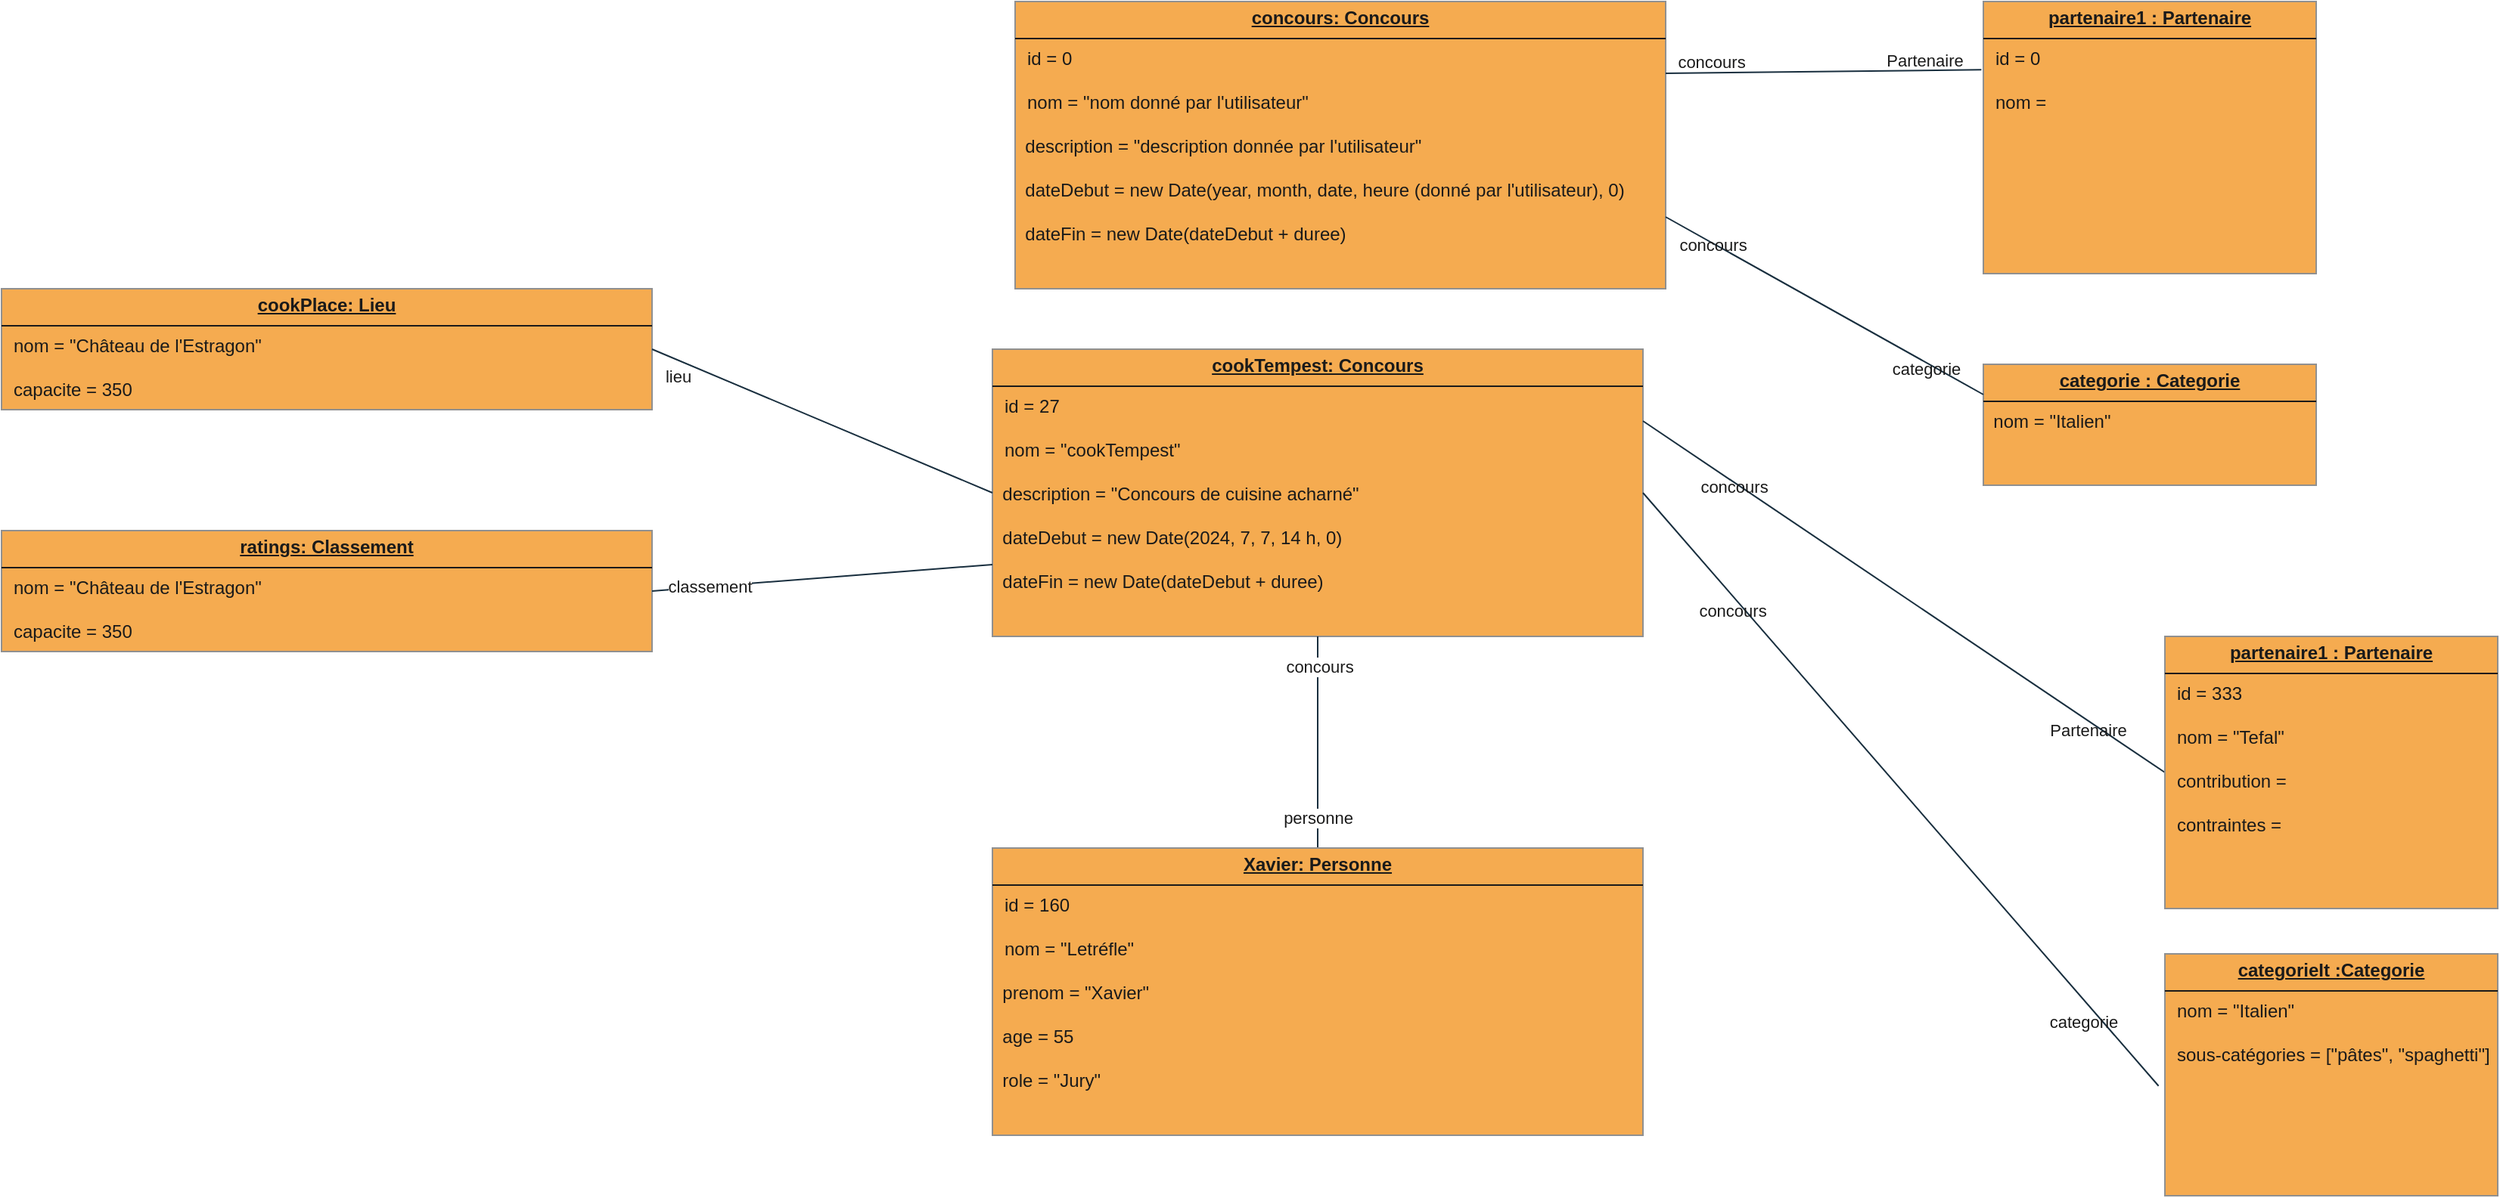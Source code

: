 <mxfile version="24.4.13" type="github">
  <diagram name="Page-1" id="CkdtYTVWs0D_aoovY7cm">
    <mxGraphModel dx="2412" dy="1854" grid="1" gridSize="10" guides="1" tooltips="1" connect="1" arrows="1" fold="1" page="1" pageScale="1" pageWidth="850" pageHeight="1100" math="0" shadow="0">
      <root>
        <mxCell id="0" />
        <mxCell id="1" parent="0" />
        <mxCell id="0bxhLpbx-PE3LNM0eR6W-1" value="&lt;p style=&quot;margin:0px;margin-top:4px;text-align:center;text-decoration:underline;&quot;&gt;&lt;b&gt;cookTempest: Concours&lt;br&gt;&lt;/b&gt;&lt;/p&gt;&lt;hr size=&quot;1&quot; style=&quot;border-style:solid;&quot;&gt;&lt;p style=&quot;margin:0px;margin-left:8px;&quot;&gt;id = 27&lt;/p&gt;&lt;p style=&quot;margin:0px;margin-left:8px;&quot;&gt;&lt;br&gt;&lt;/p&gt;&lt;p style=&quot;margin:0px;margin-left:8px;&quot;&gt;nom = &quot;cookTempest&quot;&lt;/p&gt;&lt;p style=&quot;margin:0px;margin-left:8px;&quot;&gt;&lt;br&gt;&lt;/p&gt;&lt;div&gt;&amp;nbsp; description = &quot;Concours de cuisine acharné&quot;&lt;/div&gt;&lt;div&gt;&lt;br&gt;&lt;/div&gt;&lt;div&gt;&amp;nbsp; dateDebut = new Date(2024, 7, 7, 14 h, 0)&lt;/div&gt;&lt;div&gt;&lt;br&gt;&lt;/div&gt;&lt;div&gt;&amp;nbsp; dateFin = new Date(dateDebut + duree)&lt;/div&gt;" style="verticalAlign=top;align=left;overflow=fill;html=1;whiteSpace=wrap;labelBackgroundColor=none;fillColor=#F5AB50;strokeColor=#909090;fontColor=#1A1A1A;" vertex="1" parent="1">
          <mxGeometry x="-5" y="-860" width="430" height="190" as="geometry" />
        </mxCell>
        <mxCell id="d4wZj_8_hUFDJzm03jYd-7" value="&lt;p style=&quot;margin:0px;margin-top:4px;text-align:center;text-decoration:underline;&quot;&gt;&lt;b&gt;concours: Concours&lt;br&gt;&lt;/b&gt;&lt;/p&gt;&lt;hr size=&quot;1&quot; style=&quot;border-style:solid;&quot;&gt;&lt;p style=&quot;margin:0px;margin-left:8px;&quot;&gt;id = 0&lt;/p&gt;&lt;p style=&quot;margin:0px;margin-left:8px;&quot;&gt;&lt;br&gt;&lt;/p&gt;&lt;p style=&quot;margin:0px;margin-left:8px;&quot;&gt;nom = &quot;nom donné par l&#39;utilisateur&quot;&lt;/p&gt;&lt;p style=&quot;margin:0px;margin-left:8px;&quot;&gt;&lt;br&gt;&lt;/p&gt;&lt;div&gt;&amp;nbsp; description = &quot;description donnée par l&#39;utilisateur&quot;&lt;/div&gt;&lt;div&gt;&lt;br&gt;&lt;/div&gt;&lt;div&gt;&amp;nbsp; dateDebut = new Date(year, month, date, heure (donné par l&#39;utilisateur), 0)&lt;/div&gt;&lt;div&gt;&lt;br&gt;&lt;/div&gt;&lt;div&gt;&amp;nbsp; dateFin = new Date(dateDebut + duree)&lt;/div&gt;" style="verticalAlign=top;align=left;overflow=fill;html=1;whiteSpace=wrap;labelBackgroundColor=none;fillColor=#F5AB50;strokeColor=#909090;fontColor=#1A1A1A;" parent="1" vertex="1">
          <mxGeometry x="10" y="-1090" width="430" height="190" as="geometry" />
        </mxCell>
        <mxCell id="d4wZj_8_hUFDJzm03jYd-10" value="" style="endArrow=none;html=1;rounded=0;entryX=-0.006;entryY=0.251;entryDx=0;entryDy=0;exitX=1;exitY=0.25;exitDx=0;exitDy=0;entryPerimeter=0;labelBackgroundColor=none;strokeColor=#182E3E;fontColor=default;" parent="1" source="d4wZj_8_hUFDJzm03jYd-7" target="d4wZj_8_hUFDJzm03jYd-14" edge="1">
          <mxGeometry width="50" height="50" relative="1" as="geometry">
            <mxPoint x="490" y="-930" as="sourcePoint" />
            <mxPoint x="690" y="-1042.5" as="targetPoint" />
          </mxGeometry>
        </mxCell>
        <mxCell id="d4wZj_8_hUFDJzm03jYd-12" value="&lt;div&gt;Partenaire&lt;/div&gt;" style="edgeLabel;html=1;align=center;verticalAlign=middle;resizable=0;points=[];labelBackgroundColor=none;fontColor=#1A1A1A;" parent="d4wZj_8_hUFDJzm03jYd-10" vertex="1" connectable="0">
          <mxGeometry x="0.82" y="-1" relative="1" as="geometry">
            <mxPoint x="-19" y="-8" as="offset" />
          </mxGeometry>
        </mxCell>
        <mxCell id="d4wZj_8_hUFDJzm03jYd-13" value="&lt;div&gt;concours&lt;/div&gt;" style="edgeLabel;html=1;align=center;verticalAlign=middle;resizable=0;points=[];labelBackgroundColor=none;fontColor=#1A1A1A;" parent="d4wZj_8_hUFDJzm03jYd-10" vertex="1" connectable="0">
          <mxGeometry x="-0.567" relative="1" as="geometry">
            <mxPoint x="-15" y="-7" as="offset" />
          </mxGeometry>
        </mxCell>
        <mxCell id="d4wZj_8_hUFDJzm03jYd-14" value="&lt;p style=&quot;margin:0px;margin-top:4px;text-align:center;text-decoration:underline;&quot;&gt;&lt;b&gt;partenaire1 : Partenaire &lt;/b&gt;&lt;/p&gt;&lt;hr size=&quot;1&quot; style=&quot;border-style:solid;&quot;&gt;&lt;p style=&quot;margin:0px;margin-left:8px;&quot;&gt;id = 0&lt;/p&gt;&lt;p style=&quot;margin:0px;margin-left:8px;&quot;&gt;&lt;br&gt;&lt;/p&gt;&lt;p style=&quot;margin:0px;margin-left:8px;&quot;&gt;nom = &lt;br&gt;&lt;/p&gt;" style="verticalAlign=top;align=left;overflow=fill;html=1;whiteSpace=wrap;labelBackgroundColor=none;fillColor=#F5AB50;strokeColor=#909090;fontColor=#1A1A1A;" parent="1" vertex="1">
          <mxGeometry x="650" y="-1090" width="220" height="180" as="geometry" />
        </mxCell>
        <mxCell id="d4wZj_8_hUFDJzm03jYd-16" value="&lt;p style=&quot;margin:0px;margin-top:4px;text-align:center;text-decoration:underline;&quot;&gt;&lt;b&gt;categorie : Categorie &lt;/b&gt;&lt;/p&gt;&lt;hr size=&quot;1&quot; style=&quot;border-style:solid;&quot;&gt;&amp;nbsp; nom = &quot;Italien&quot;" style="verticalAlign=top;align=left;overflow=fill;html=1;whiteSpace=wrap;labelBackgroundColor=none;fillColor=#F5AB50;strokeColor=#909090;fontColor=#1A1A1A;" parent="1" vertex="1">
          <mxGeometry x="650" y="-850" width="220" height="80" as="geometry" />
        </mxCell>
        <mxCell id="d4wZj_8_hUFDJzm03jYd-17" value="" style="endArrow=none;html=1;rounded=0;entryX=0;entryY=0.25;entryDx=0;entryDy=0;exitX=1;exitY=0.75;exitDx=0;exitDy=0;labelBackgroundColor=none;strokeColor=#182E3E;fontColor=default;" parent="1" source="d4wZj_8_hUFDJzm03jYd-7" target="d4wZj_8_hUFDJzm03jYd-16" edge="1">
          <mxGeometry width="50" height="50" relative="1" as="geometry">
            <mxPoint x="450" y="-890" as="sourcePoint" />
            <mxPoint x="657" y="-890" as="targetPoint" />
          </mxGeometry>
        </mxCell>
        <mxCell id="d4wZj_8_hUFDJzm03jYd-18" value="categorie" style="edgeLabel;html=1;align=center;verticalAlign=middle;resizable=0;points=[];labelBackgroundColor=none;fontColor=#1A1A1A;" parent="d4wZj_8_hUFDJzm03jYd-17" vertex="1" connectable="0">
          <mxGeometry x="0.82" y="-1" relative="1" as="geometry">
            <mxPoint x="-19" y="-8" as="offset" />
          </mxGeometry>
        </mxCell>
        <mxCell id="d4wZj_8_hUFDJzm03jYd-19" value="&lt;div&gt;concours&lt;/div&gt;" style="edgeLabel;html=1;align=center;verticalAlign=middle;resizable=0;points=[];labelBackgroundColor=none;fontColor=#1A1A1A;" parent="d4wZj_8_hUFDJzm03jYd-17" vertex="1" connectable="0">
          <mxGeometry x="-0.567" relative="1" as="geometry">
            <mxPoint x="-15" y="-7" as="offset" />
          </mxGeometry>
        </mxCell>
        <mxCell id="0bxhLpbx-PE3LNM0eR6W-2" value="" style="endArrow=none;html=1;rounded=0;exitX=1;exitY=0.5;exitDx=0;exitDy=0;entryX=-0.019;entryY=0.546;entryDx=0;entryDy=0;entryPerimeter=0;labelBackgroundColor=none;strokeColor=#182E3E;fontColor=default;" edge="1" parent="1" source="0bxhLpbx-PE3LNM0eR6W-1" target="0bxhLpbx-PE3LNM0eR6W-5">
          <mxGeometry width="50" height="50" relative="1" as="geometry">
            <mxPoint x="470" y="-620" as="sourcePoint" />
            <mxPoint x="820" y="-510" as="targetPoint" />
          </mxGeometry>
        </mxCell>
        <mxCell id="0bxhLpbx-PE3LNM0eR6W-3" value="categorie" style="edgeLabel;html=1;align=center;verticalAlign=middle;resizable=0;points=[];labelBackgroundColor=none;fontColor=#1A1A1A;" vertex="1" connectable="0" parent="0bxhLpbx-PE3LNM0eR6W-2">
          <mxGeometry x="0.82" y="-1" relative="1" as="geometry">
            <mxPoint x="-19" y="-8" as="offset" />
          </mxGeometry>
        </mxCell>
        <mxCell id="0bxhLpbx-PE3LNM0eR6W-4" value="&lt;div&gt;concours&lt;/div&gt;" style="edgeLabel;html=1;align=center;verticalAlign=middle;resizable=0;points=[];labelBackgroundColor=none;fontColor=#1A1A1A;" vertex="1" connectable="0" parent="0bxhLpbx-PE3LNM0eR6W-2">
          <mxGeometry x="-0.567" relative="1" as="geometry">
            <mxPoint x="-15" y="-7" as="offset" />
          </mxGeometry>
        </mxCell>
        <mxCell id="0bxhLpbx-PE3LNM0eR6W-5" value="&lt;p style=&quot;margin:0px;margin-top:4px;text-align:center;text-decoration:underline;&quot;&gt;&lt;b&gt;categorieIt :Categorie&lt;/b&gt;&lt;/p&gt;&lt;hr size=&quot;1&quot; style=&quot;border-style:solid;&quot;&gt;&lt;p style=&quot;margin:0px;margin-left:8px;&quot;&gt;&lt;span style=&quot;background-color: initial;&quot;&gt;nom = &quot;Italien&quot;&lt;/span&gt;&lt;br&gt;&lt;/p&gt;&lt;p style=&quot;margin:0px;margin-left:8px;&quot;&gt;&lt;span style=&quot;background-color: initial;&quot;&gt;&lt;br&gt;&lt;/span&gt;&lt;/p&gt;&lt;p style=&quot;margin:0px;margin-left:8px;&quot;&gt;&lt;span style=&quot;background-color: initial;&quot;&gt;sous-catégories = [&quot;pâtes&quot;, &quot;spaghetti&quot;]&lt;/span&gt;&lt;/p&gt;" style="verticalAlign=top;align=left;overflow=fill;html=1;whiteSpace=wrap;labelBackgroundColor=none;fillColor=#F5AB50;strokeColor=#909090;fontColor=#1A1A1A;" vertex="1" parent="1">
          <mxGeometry x="770" y="-460" width="220" height="160" as="geometry" />
        </mxCell>
        <mxCell id="0bxhLpbx-PE3LNM0eR6W-6" value="" style="endArrow=none;html=1;rounded=0;exitX=1;exitY=0.25;exitDx=0;exitDy=0;entryX=0;entryY=0.5;entryDx=0;entryDy=0;labelBackgroundColor=none;strokeColor=#182E3E;fontColor=default;" edge="1" parent="1" source="0bxhLpbx-PE3LNM0eR6W-1" target="0bxhLpbx-PE3LNM0eR6W-9">
          <mxGeometry width="50" height="50" relative="1" as="geometry">
            <mxPoint x="470" y="-657" as="sourcePoint" />
            <mxPoint x="700" y="-672" as="targetPoint" />
          </mxGeometry>
        </mxCell>
        <mxCell id="0bxhLpbx-PE3LNM0eR6W-7" value="&lt;div&gt;Partenaire&lt;/div&gt;" style="edgeLabel;html=1;align=center;verticalAlign=middle;resizable=0;points=[];labelBackgroundColor=none;fontColor=#1A1A1A;" vertex="1" connectable="0" parent="0bxhLpbx-PE3LNM0eR6W-6">
          <mxGeometry x="0.82" y="-1" relative="1" as="geometry">
            <mxPoint x="-20" y="-8" as="offset" />
          </mxGeometry>
        </mxCell>
        <mxCell id="0bxhLpbx-PE3LNM0eR6W-8" value="&lt;div&gt;concours&lt;/div&gt;" style="edgeLabel;html=1;align=center;verticalAlign=middle;resizable=0;points=[];labelBackgroundColor=none;fontColor=#1A1A1A;" vertex="1" connectable="0" parent="0bxhLpbx-PE3LNM0eR6W-6">
          <mxGeometry x="-0.567" relative="1" as="geometry">
            <mxPoint x="-15" y="-7" as="offset" />
          </mxGeometry>
        </mxCell>
        <mxCell id="0bxhLpbx-PE3LNM0eR6W-9" value="&lt;p style=&quot;margin:0px;margin-top:4px;text-align:center;text-decoration:underline;&quot;&gt;&lt;b&gt;partenaire1 : Partenaire &lt;/b&gt;&lt;/p&gt;&lt;hr size=&quot;1&quot; style=&quot;border-style:solid;&quot;&gt;&lt;p style=&quot;margin:0px;margin-left:8px;&quot;&gt;id = 333&lt;/p&gt;&lt;p style=&quot;margin:0px;margin-left:8px;&quot;&gt;&lt;br&gt;&lt;/p&gt;&lt;p style=&quot;margin:0px;margin-left:8px;&quot;&gt;nom = &quot;Tefal&quot;&lt;br&gt;&lt;/p&gt;&lt;p style=&quot;margin:0px;margin-left:8px;&quot;&gt;&lt;br&gt;&lt;/p&gt;&lt;p style=&quot;margin:0px;margin-left:8px;&quot;&gt;contribution =&amp;nbsp;&lt;/p&gt;&lt;p style=&quot;margin:0px;margin-left:8px;&quot;&gt;&lt;br&gt;&lt;/p&gt;&lt;p style=&quot;margin:0px;margin-left:8px;&quot;&gt;contraintes =&amp;nbsp;&lt;/p&gt;" style="verticalAlign=top;align=left;overflow=fill;html=1;whiteSpace=wrap;labelBackgroundColor=none;fillColor=#F5AB50;strokeColor=#909090;fontColor=#1A1A1A;" vertex="1" parent="1">
          <mxGeometry x="770" y="-670" width="220" height="180" as="geometry" />
        </mxCell>
        <mxCell id="0bxhLpbx-PE3LNM0eR6W-11" value="" style="endArrow=none;html=1;rounded=0;exitX=0.5;exitY=1;exitDx=0;exitDy=0;labelBackgroundColor=none;strokeColor=#182E3E;fontColor=default;entryX=0.5;entryY=0;entryDx=0;entryDy=0;" edge="1" parent="1" source="0bxhLpbx-PE3LNM0eR6W-1" target="0bxhLpbx-PE3LNM0eR6W-19">
          <mxGeometry width="50" height="50" relative="1" as="geometry">
            <mxPoint x="480" y="-410" as="sourcePoint" />
            <mxPoint x="210" y="-270" as="targetPoint" />
          </mxGeometry>
        </mxCell>
        <mxCell id="0bxhLpbx-PE3LNM0eR6W-20" value="concours" style="edgeLabel;html=1;align=center;verticalAlign=middle;resizable=0;points=[];strokeColor=#909090;fontColor=#1A1A1A;fillColor=#F5AB50;" vertex="1" connectable="0" parent="0bxhLpbx-PE3LNM0eR6W-11">
          <mxGeometry x="-0.717" y="1" relative="1" as="geometry">
            <mxPoint as="offset" />
          </mxGeometry>
        </mxCell>
        <mxCell id="0bxhLpbx-PE3LNM0eR6W-21" value="personne" style="edgeLabel;html=1;align=center;verticalAlign=middle;resizable=0;points=[];strokeColor=#909090;fontColor=#1A1A1A;fillColor=#F5AB50;" vertex="1" connectable="0" parent="0bxhLpbx-PE3LNM0eR6W-11">
          <mxGeometry x="0.569" relative="1" as="geometry">
            <mxPoint y="10" as="offset" />
          </mxGeometry>
        </mxCell>
        <mxCell id="0bxhLpbx-PE3LNM0eR6W-19" value="&lt;p style=&quot;margin:0px;margin-top:4px;text-align:center;text-decoration:underline;&quot;&gt;&lt;b&gt;Xavier: Personne&lt;br&gt;&lt;/b&gt;&lt;/p&gt;&lt;hr size=&quot;1&quot; style=&quot;border-style:solid;&quot;&gt;&lt;p style=&quot;margin:0px;margin-left:8px;&quot;&gt;id = 160&lt;/p&gt;&lt;p style=&quot;margin:0px;margin-left:8px;&quot;&gt;&lt;br&gt;&lt;/p&gt;&lt;p style=&quot;margin:0px;margin-left:8px;&quot;&gt;nom = &quot;Letréfle&quot;&lt;/p&gt;&lt;p style=&quot;margin:0px;margin-left:8px;&quot;&gt;&lt;br&gt;&lt;/p&gt;&lt;div&gt;&amp;nbsp; prenom = &quot;Xavier&quot;&lt;/div&gt;&lt;div&gt;&lt;br&gt;&lt;/div&gt;&lt;div&gt;&amp;nbsp; age = 55&lt;/div&gt;&lt;div&gt;&lt;br&gt;&lt;/div&gt;&lt;div&gt;&amp;nbsp; role = &quot;Jury&quot;&lt;/div&gt;" style="verticalAlign=top;align=left;overflow=fill;html=1;whiteSpace=wrap;labelBackgroundColor=none;fillColor=#F5AB50;strokeColor=#909090;fontColor=#1A1A1A;" vertex="1" parent="1">
          <mxGeometry x="-5" y="-530" width="430" height="190" as="geometry" />
        </mxCell>
        <mxCell id="0bxhLpbx-PE3LNM0eR6W-23" value="&lt;p style=&quot;margin:0px;margin-top:4px;text-align:center;text-decoration:underline;&quot;&gt;&lt;b&gt;cookPlace: Lieu&lt;br&gt;&lt;/b&gt;&lt;/p&gt;&lt;hr size=&quot;1&quot; style=&quot;border-style:solid;&quot;&gt;&lt;p style=&quot;margin:0px;margin-left:8px;&quot;&gt;nom = &quot;Château de l&#39;Estragon&quot;&amp;nbsp;&lt;/p&gt;&lt;p style=&quot;margin:0px;margin-left:8px;&quot;&gt;&lt;br&gt;&lt;/p&gt;&lt;p style=&quot;margin:0px;margin-left:8px;&quot;&gt;capacite = 350&lt;/p&gt;" style="verticalAlign=top;align=left;overflow=fill;html=1;whiteSpace=wrap;labelBackgroundColor=none;fillColor=#F5AB50;strokeColor=#909090;fontColor=#1A1A1A;" vertex="1" parent="1">
          <mxGeometry x="-660" y="-900" width="430" height="80" as="geometry" />
        </mxCell>
        <mxCell id="0bxhLpbx-PE3LNM0eR6W-86" value="&lt;p style=&quot;margin:0px;margin-top:4px;text-align:center;text-decoration:underline;&quot;&gt;&lt;b&gt;ratings: Classement&lt;br&gt;&lt;/b&gt;&lt;/p&gt;&lt;hr size=&quot;1&quot; style=&quot;border-style:solid;&quot;&gt;&lt;p style=&quot;margin:0px;margin-left:8px;&quot;&gt;nom = &quot;Château de l&#39;Estragon&quot;&amp;nbsp;&lt;/p&gt;&lt;p style=&quot;margin:0px;margin-left:8px;&quot;&gt;&lt;br&gt;&lt;/p&gt;&lt;p style=&quot;margin:0px;margin-left:8px;&quot;&gt;capacite = 350&lt;/p&gt;" style="verticalAlign=top;align=left;overflow=fill;html=1;whiteSpace=wrap;labelBackgroundColor=none;fillColor=#F5AB50;strokeColor=#909090;fontColor=#1A1A1A;" vertex="1" parent="1">
          <mxGeometry x="-660" y="-740" width="430" height="80" as="geometry" />
        </mxCell>
        <mxCell id="0bxhLpbx-PE3LNM0eR6W-87" value="" style="endArrow=none;html=1;rounded=0;strokeColor=#182E3E;fontColor=#1A1A1A;entryX=0;entryY=0.5;entryDx=0;entryDy=0;exitX=1;exitY=0.5;exitDx=0;exitDy=0;" edge="1" parent="1" source="0bxhLpbx-PE3LNM0eR6W-23" target="0bxhLpbx-PE3LNM0eR6W-1">
          <mxGeometry width="50" height="50" relative="1" as="geometry">
            <mxPoint x="-210" y="-720" as="sourcePoint" />
            <mxPoint x="-160" y="-770" as="targetPoint" />
          </mxGeometry>
        </mxCell>
        <mxCell id="0bxhLpbx-PE3LNM0eR6W-91" value="lieu" style="edgeLabel;html=1;align=center;verticalAlign=middle;resizable=0;points=[];strokeColor=#909090;fontColor=#1A1A1A;fillColor=#F5AB50;" vertex="1" connectable="0" parent="0bxhLpbx-PE3LNM0eR6W-87">
          <mxGeometry x="-0.552" relative="1" as="geometry">
            <mxPoint x="-33" y="-3" as="offset" />
          </mxGeometry>
        </mxCell>
        <mxCell id="0bxhLpbx-PE3LNM0eR6W-90" value="" style="endArrow=none;html=1;rounded=0;strokeColor=#182E3E;fontColor=#1A1A1A;entryX=0;entryY=0.75;entryDx=0;entryDy=0;exitX=1;exitY=0.5;exitDx=0;exitDy=0;" edge="1" parent="1" source="0bxhLpbx-PE3LNM0eR6W-86" target="0bxhLpbx-PE3LNM0eR6W-1">
          <mxGeometry width="50" height="50" relative="1" as="geometry">
            <mxPoint x="-210" y="-720" as="sourcePoint" />
            <mxPoint x="-160" y="-770" as="targetPoint" />
          </mxGeometry>
        </mxCell>
        <mxCell id="0bxhLpbx-PE3LNM0eR6W-92" value="classement" style="edgeLabel;html=1;align=center;verticalAlign=middle;resizable=0;points=[];strokeColor=#909090;fontColor=#1A1A1A;fillColor=#F5AB50;" vertex="1" connectable="0" parent="0bxhLpbx-PE3LNM0eR6W-90">
          <mxGeometry x="-0.668" y="-2" relative="1" as="geometry">
            <mxPoint y="-2" as="offset" />
          </mxGeometry>
        </mxCell>
      </root>
    </mxGraphModel>
  </diagram>
</mxfile>
